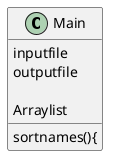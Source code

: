 @startuml
'https://plantuml.com/class-diagram

class Main{

inputfile
outputfile

sortnames(){
Arraylist

}



}


@enduml